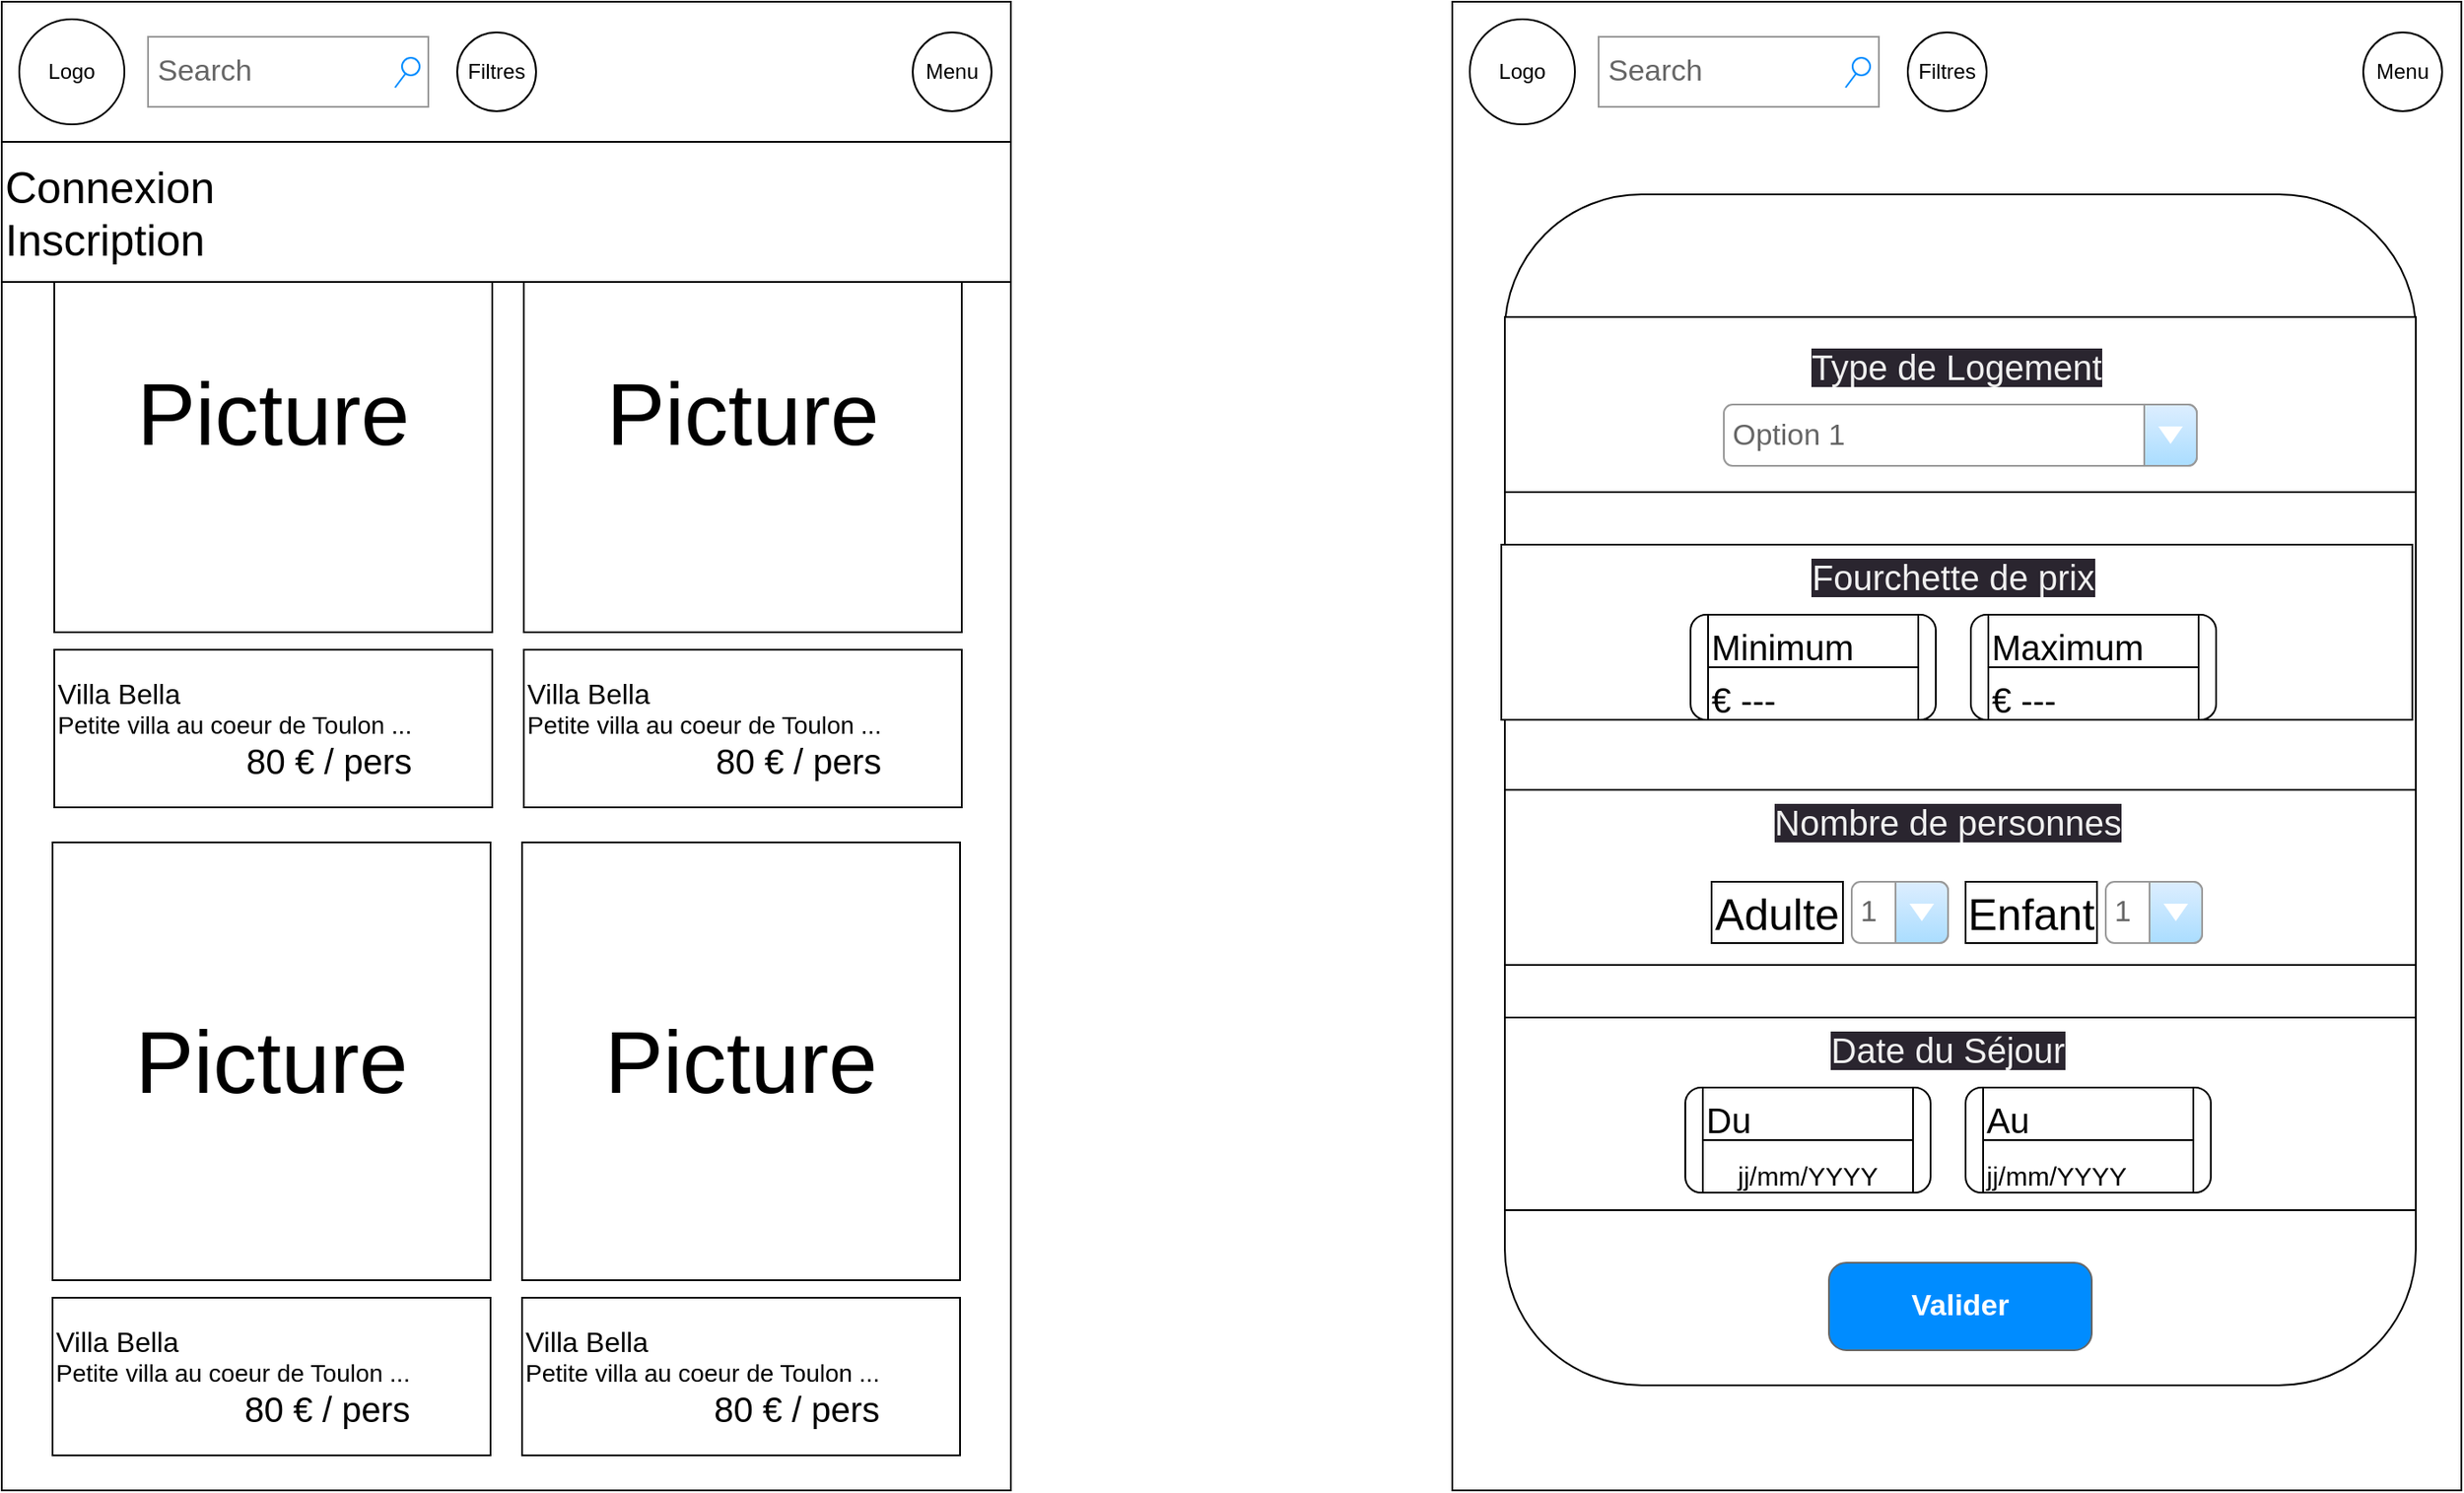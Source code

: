 <mxfile>
    <diagram id="I9FQbxelefLgMyFjd0UU" name="Page-1">
        <mxGraphModel dx="1191" dy="1558" grid="1" gridSize="10" guides="1" tooltips="1" connect="1" arrows="1" fold="1" page="1" pageScale="1" pageWidth="827" pageHeight="1169" math="0" shadow="0">
            <root>
                <mxCell id="0"/>
                <mxCell id="1" parent="0"/>
                <mxCell id="135" value="" style="swimlane;startSize=0;" vertex="1" parent="1">
                    <mxGeometry x="952" y="80" width="576" height="850" as="geometry"/>
                </mxCell>
                <mxCell id="136" value="" style="rounded=0;whiteSpace=wrap;html=1;" vertex="1" parent="135">
                    <mxGeometry width="360" height="80" as="geometry"/>
                </mxCell>
                <mxCell id="137" value="" style="rounded=0;whiteSpace=wrap;html=1;" vertex="1" parent="135">
                    <mxGeometry width="576" height="850" as="geometry"/>
                </mxCell>
                <mxCell id="138" value="Search" style="strokeWidth=1;shadow=0;dashed=0;align=center;html=1;shape=mxgraph.mockup.forms.searchBox;strokeColor=#999999;mainText=;strokeColor2=#008cff;fontColor=#666666;fontSize=17;align=left;spacingLeft=3;" vertex="1" parent="135">
                    <mxGeometry x="83.5" y="20" width="160" height="40" as="geometry"/>
                </mxCell>
                <mxCell id="139" value="Menu" style="ellipse;whiteSpace=wrap;html=1;aspect=fixed;" vertex="1" parent="135">
                    <mxGeometry x="520" y="17.5" width="45" height="45" as="geometry"/>
                </mxCell>
                <mxCell id="140" value="Filtres" style="ellipse;whiteSpace=wrap;html=1;aspect=fixed;" vertex="1" parent="135">
                    <mxGeometry x="260" y="17.5" width="45" height="45" as="geometry"/>
                </mxCell>
                <mxCell id="141" value="Logo" style="ellipse;whiteSpace=wrap;html=1;" vertex="1" parent="135">
                    <mxGeometry x="10" y="10" width="60" height="60" as="geometry"/>
                </mxCell>
                <mxCell id="143" value="&lt;div style=&quot;text-align: justify; font-size: 16px;&quot;&gt;Villa Bella&lt;/div&gt;&lt;div style=&quot;text-align: justify; font-size: 14px;&quot;&gt;&lt;span style=&quot;background-color: initial;&quot;&gt;&lt;font style=&quot;font-size: 14px;&quot;&gt;Petite villa au coeur de Toulon ...&lt;/font&gt;&lt;/span&gt;&lt;/div&gt;&lt;div style=&quot;text-align: right;&quot;&gt;&lt;span style=&quot;font-size: 20px;&quot;&gt;80 € / pers&lt;/span&gt;&lt;/div&gt;" style="rounded=0;whiteSpace=wrap;html=1;align=left;" vertex="1" parent="135">
                    <mxGeometry x="30" y="370" width="250" height="90" as="geometry"/>
                </mxCell>
                <mxCell id="195" value="&lt;font style=&quot;font-size: 50px;&quot;&gt;Picture&lt;/font&gt;" style="whiteSpace=wrap;html=1;aspect=fixed;fontSize=20;" vertex="1" parent="135">
                    <mxGeometry x="30" y="110" width="250" height="250" as="geometry"/>
                </mxCell>
                <mxCell id="196" value="&lt;div style=&quot;text-align: justify; font-size: 16px;&quot;&gt;Villa Bella&lt;/div&gt;&lt;div style=&quot;text-align: justify; font-size: 14px;&quot;&gt;&lt;span style=&quot;background-color: initial;&quot;&gt;&lt;font style=&quot;font-size: 14px;&quot;&gt;Petite villa au coeur de Toulon ...&lt;/font&gt;&lt;/span&gt;&lt;/div&gt;&lt;div style=&quot;text-align: right;&quot;&gt;&lt;span style=&quot;font-size: 20px;&quot;&gt;80 € / pers&lt;/span&gt;&lt;/div&gt;" style="rounded=0;whiteSpace=wrap;html=1;align=left;" vertex="1" parent="135">
                    <mxGeometry x="298" y="370" width="250" height="90" as="geometry"/>
                </mxCell>
                <mxCell id="197" value="&lt;font style=&quot;font-size: 50px;&quot;&gt;Picture&lt;/font&gt;" style="whiteSpace=wrap;html=1;aspect=fixed;fontSize=20;" vertex="1" parent="135">
                    <mxGeometry x="298" y="110" width="250" height="250" as="geometry"/>
                </mxCell>
                <mxCell id="198" value="&lt;div style=&quot;text-align: justify; font-size: 16px;&quot;&gt;Villa Bella&lt;/div&gt;&lt;div style=&quot;text-align: justify; font-size: 14px;&quot;&gt;&lt;span style=&quot;background-color: initial;&quot;&gt;&lt;font style=&quot;font-size: 14px;&quot;&gt;Petite villa au coeur de Toulon ...&lt;/font&gt;&lt;/span&gt;&lt;/div&gt;&lt;div style=&quot;text-align: right;&quot;&gt;&lt;span style=&quot;font-size: 20px;&quot;&gt;80 € / pers&lt;/span&gt;&lt;/div&gt;" style="rounded=0;whiteSpace=wrap;html=1;align=left;" vertex="1" parent="135">
                    <mxGeometry x="29" y="740" width="250" height="90" as="geometry"/>
                </mxCell>
                <mxCell id="199" value="&lt;font style=&quot;font-size: 50px;&quot;&gt;Picture&lt;/font&gt;" style="whiteSpace=wrap;html=1;aspect=fixed;fontSize=20;" vertex="1" parent="135">
                    <mxGeometry x="29" y="480" width="250" height="250" as="geometry"/>
                </mxCell>
                <mxCell id="200" value="&lt;div style=&quot;text-align: justify; font-size: 16px;&quot;&gt;Villa Bella&lt;/div&gt;&lt;div style=&quot;text-align: justify; font-size: 14px;&quot;&gt;&lt;span style=&quot;background-color: initial;&quot;&gt;&lt;font style=&quot;font-size: 14px;&quot;&gt;Petite villa au coeur de Toulon ...&lt;/font&gt;&lt;/span&gt;&lt;/div&gt;&lt;div style=&quot;text-align: right;&quot;&gt;&lt;span style=&quot;font-size: 20px;&quot;&gt;80 € / pers&lt;/span&gt;&lt;/div&gt;" style="rounded=0;whiteSpace=wrap;html=1;align=left;" vertex="1" parent="135">
                    <mxGeometry x="297" y="740" width="250" height="90" as="geometry"/>
                </mxCell>
                <mxCell id="201" value="&lt;font style=&quot;font-size: 50px;&quot;&gt;Picture&lt;/font&gt;" style="whiteSpace=wrap;html=1;aspect=fixed;fontSize=20;" vertex="1" parent="135">
                    <mxGeometry x="297" y="480" width="250" height="250" as="geometry"/>
                </mxCell>
                <mxCell id="150" value="&lt;font style=&quot;font-size: 25px;&quot;&gt;Connexion&lt;br&gt;Inscription&lt;/font&gt;" style="rounded=0;whiteSpace=wrap;html=1;align=left;" vertex="1" parent="135">
                    <mxGeometry y="80" width="576" height="80" as="geometry"/>
                </mxCell>
                <mxCell id="151" value="" style="swimlane;startSize=0;" vertex="1" parent="1">
                    <mxGeometry x="1780" y="80" width="576" height="850" as="geometry"/>
                </mxCell>
                <mxCell id="152" value="" style="rounded=0;whiteSpace=wrap;html=1;" vertex="1" parent="151">
                    <mxGeometry width="360" height="80" as="geometry"/>
                </mxCell>
                <mxCell id="153" value="" style="rounded=0;whiteSpace=wrap;html=1;" vertex="1" parent="151">
                    <mxGeometry width="576" height="850" as="geometry"/>
                </mxCell>
                <mxCell id="154" value="Search" style="strokeWidth=1;shadow=0;dashed=0;align=center;html=1;shape=mxgraph.mockup.forms.searchBox;strokeColor=#999999;mainText=;strokeColor2=#008cff;fontColor=#666666;fontSize=17;align=left;spacingLeft=3;" vertex="1" parent="151">
                    <mxGeometry x="83.5" y="20" width="160" height="40" as="geometry"/>
                </mxCell>
                <mxCell id="155" value="Menu" style="ellipse;whiteSpace=wrap;html=1;aspect=fixed;" vertex="1" parent="151">
                    <mxGeometry x="520" y="17.5" width="45" height="45" as="geometry"/>
                </mxCell>
                <mxCell id="156" value="Filtres" style="ellipse;whiteSpace=wrap;html=1;aspect=fixed;" vertex="1" parent="151">
                    <mxGeometry x="260" y="17.5" width="45" height="45" as="geometry"/>
                </mxCell>
                <mxCell id="157" value="Logo" style="ellipse;whiteSpace=wrap;html=1;" vertex="1" parent="151">
                    <mxGeometry x="10" y="10" width="60" height="60" as="geometry"/>
                </mxCell>
                <mxCell id="159" value="&lt;div style=&quot;text-align: justify; font-size: 16px;&quot;&gt;Villa Bella&lt;/div&gt;&lt;div style=&quot;text-align: justify; font-size: 14px;&quot;&gt;&lt;span style=&quot;background-color: initial;&quot;&gt;&lt;font style=&quot;font-size: 14px;&quot;&gt;Petite villa au coeur de Toulon ...&lt;/font&gt;&lt;/span&gt;&lt;/div&gt;&lt;div style=&quot;text-align: right;&quot;&gt;&lt;span style=&quot;font-size: 20px;&quot;&gt;80 € / pers&lt;/span&gt;&lt;/div&gt;" style="rounded=0;whiteSpace=wrap;html=1;align=left;" vertex="1" parent="151">
                    <mxGeometry x="30" y="420" width="250" height="90" as="geometry"/>
                </mxCell>
                <mxCell id="161" value="&lt;div style=&quot;text-align: justify; font-size: 16px;&quot;&gt;Villa Bella&lt;/div&gt;&lt;div style=&quot;text-align: justify; font-size: 14px;&quot;&gt;&lt;span style=&quot;background-color: initial;&quot;&gt;&lt;font style=&quot;font-size: 14px;&quot;&gt;Petite villa au coeur de Toulon ...&lt;/font&gt;&lt;/span&gt;&lt;/div&gt;&lt;div style=&quot;text-align: right;&quot;&gt;&lt;span style=&quot;font-size: 20px;&quot;&gt;80 € / pers&lt;/span&gt;&lt;/div&gt;" style="rounded=0;whiteSpace=wrap;html=1;align=left;" vertex="1" parent="151">
                    <mxGeometry x="300" y="420" width="250" height="90" as="geometry"/>
                </mxCell>
                <mxCell id="167" value="" style="rounded=1;whiteSpace=wrap;html=1;fontSize=50;" vertex="1" parent="151">
                    <mxGeometry x="30" y="110" width="520" height="680" as="geometry"/>
                </mxCell>
                <mxCell id="168" value="&lt;p style=&quot;line-height: 50%;&quot;&gt;&lt;br&gt;&lt;/p&gt;" style="rounded=0;whiteSpace=wrap;html=1;fontSize=50;" vertex="1" parent="151">
                    <mxGeometry x="28" y="310" width="520" height="100" as="geometry"/>
                </mxCell>
                <mxCell id="169" value="" style="rounded=1;whiteSpace=wrap;html=1;fontSize=30;" vertex="1" parent="151">
                    <mxGeometry x="136" y="350" width="140" height="60" as="geometry"/>
                </mxCell>
                <mxCell id="170" value="&lt;font style=&quot;font-size: 20px;&quot;&gt;€ ---&lt;/font&gt;" style="rounded=0;whiteSpace=wrap;html=1;fontSize=30;align=left;" vertex="1" parent="151">
                    <mxGeometry x="146" y="380" width="120" height="30" as="geometry"/>
                </mxCell>
                <mxCell id="171" value="&lt;font style=&quot;font-size: 20px;&quot;&gt;Minimum&lt;/font&gt;" style="rounded=0;whiteSpace=wrap;html=1;fontSize=30;align=left;" vertex="1" parent="151">
                    <mxGeometry x="146" y="350" width="120" height="30" as="geometry"/>
                </mxCell>
                <mxCell id="172" value="" style="rounded=1;whiteSpace=wrap;html=1;fontSize=30;" vertex="1" parent="151">
                    <mxGeometry x="296" y="350" width="140" height="60" as="geometry"/>
                </mxCell>
                <mxCell id="173" value="&lt;font style=&quot;font-size: 20px;&quot;&gt;€ ---&lt;/font&gt;" style="rounded=0;whiteSpace=wrap;html=1;fontSize=30;align=left;" vertex="1" parent="151">
                    <mxGeometry x="306" y="380" width="120" height="30" as="geometry"/>
                </mxCell>
                <mxCell id="174" value="&lt;font style=&quot;font-size: 20px;&quot;&gt;Maximum&lt;/font&gt;" style="rounded=0;whiteSpace=wrap;html=1;fontSize=30;align=left;" vertex="1" parent="151">
                    <mxGeometry x="306" y="350" width="120" height="30" as="geometry"/>
                </mxCell>
                <mxCell id="175" value="&lt;p style=&quot;line-height: 50%;&quot;&gt;&lt;br&gt;&lt;/p&gt;" style="rounded=0;whiteSpace=wrap;html=1;fontSize=50;" vertex="1" parent="151">
                    <mxGeometry x="30" y="180" width="520" height="100" as="geometry"/>
                </mxCell>
                <mxCell id="176" value="Option 1" style="strokeWidth=1;shadow=0;dashed=0;align=center;html=1;shape=mxgraph.mockup.forms.comboBox;strokeColor=#999999;fillColor=#ddeeff;align=left;fillColor2=#aaddff;mainText=;fontColor=#666666;fontSize=17;spacingLeft=3;" vertex="1" parent="151">
                    <mxGeometry x="155" y="230" width="270" height="35" as="geometry"/>
                </mxCell>
                <mxCell id="177" value="&lt;p style=&quot;line-height: 50%;&quot;&gt;&lt;br&gt;&lt;/p&gt;" style="rounded=0;whiteSpace=wrap;html=1;fontSize=50;" vertex="1" parent="151">
                    <mxGeometry x="30" y="490" width="300" height="60" as="geometry"/>
                </mxCell>
                <mxCell id="178" value="" style="rounded=0;whiteSpace=wrap;html=1;fontSize=20;" vertex="1" parent="151">
                    <mxGeometry x="30" y="450" width="520" height="100" as="geometry"/>
                </mxCell>
                <mxCell id="179" value="1" style="strokeWidth=1;shadow=0;dashed=0;align=center;html=1;shape=mxgraph.mockup.forms.comboBox;strokeColor=#999999;fillColor=#ddeeff;align=left;fillColor2=#aaddff;mainText=;fontColor=#666666;fontSize=17;spacingLeft=3;" vertex="1" parent="151">
                    <mxGeometry x="228" y="502.5" width="55" height="35" as="geometry"/>
                </mxCell>
                <mxCell id="180" value="Adulte" style="rounded=0;whiteSpace=wrap;html=1;fontSize=25;" vertex="1" parent="151">
                    <mxGeometry x="148" y="502.5" width="75" height="35" as="geometry"/>
                </mxCell>
                <mxCell id="181" value="1" style="strokeWidth=1;shadow=0;dashed=0;align=center;html=1;shape=mxgraph.mockup.forms.comboBox;strokeColor=#999999;fillColor=#ddeeff;align=left;fillColor2=#aaddff;mainText=;fontColor=#666666;fontSize=17;spacingLeft=3;" vertex="1" parent="151">
                    <mxGeometry x="373" y="502.5" width="55" height="35" as="geometry"/>
                </mxCell>
                <mxCell id="182" value="Enfant" style="rounded=0;whiteSpace=wrap;html=1;fontSize=25;" vertex="1" parent="151">
                    <mxGeometry x="293" y="502.5" width="75" height="35" as="geometry"/>
                </mxCell>
                <mxCell id="183" value="&lt;p style=&quot;line-height: 50%;&quot;&gt;&lt;br&gt;&lt;/p&gt;" style="rounded=0;whiteSpace=wrap;html=1;fontSize=50;" vertex="1" parent="151">
                    <mxGeometry x="30" y="580" width="520" height="110" as="geometry"/>
                </mxCell>
                <mxCell id="184" value="" style="rounded=1;whiteSpace=wrap;html=1;fontSize=30;" vertex="1" parent="151">
                    <mxGeometry x="133" y="620" width="140" height="60" as="geometry"/>
                </mxCell>
                <mxCell id="185" value="&lt;font style=&quot;font-size: 15px;&quot;&gt;jj/mm/YYYY&lt;/font&gt;" style="rounded=0;whiteSpace=wrap;html=1;fontSize=30;align=center;" vertex="1" parent="151">
                    <mxGeometry x="143" y="650" width="120" height="30" as="geometry"/>
                </mxCell>
                <mxCell id="186" value="&lt;font style=&quot;font-size: 20px;&quot;&gt;Du&lt;/font&gt;" style="rounded=0;whiteSpace=wrap;html=1;fontSize=30;align=left;" vertex="1" parent="151">
                    <mxGeometry x="143" y="620" width="120" height="30" as="geometry"/>
                </mxCell>
                <mxCell id="187" value="" style="rounded=1;whiteSpace=wrap;html=1;fontSize=30;" vertex="1" parent="151">
                    <mxGeometry x="293" y="620" width="140" height="60" as="geometry"/>
                </mxCell>
                <mxCell id="188" value="&lt;div style=&quot;text-align: center;&quot;&gt;&lt;span style=&quot;background-color: initial;&quot;&gt;&lt;font style=&quot;font-size: 15px;&quot;&gt;jj/mm/YYYY&lt;/font&gt;&lt;/span&gt;&lt;/div&gt;" style="rounded=0;whiteSpace=wrap;html=1;fontSize=30;align=left;" vertex="1" parent="151">
                    <mxGeometry x="303" y="650" width="120" height="30" as="geometry"/>
                </mxCell>
                <mxCell id="189" value="&lt;font style=&quot;font-size: 20px;&quot;&gt;Au&lt;/font&gt;" style="rounded=0;whiteSpace=wrap;html=1;fontSize=30;align=left;" vertex="1" parent="151">
                    <mxGeometry x="303" y="620" width="120" height="30" as="geometry"/>
                </mxCell>
                <mxCell id="190" value="Valider" style="strokeWidth=1;shadow=0;dashed=0;align=center;html=1;shape=mxgraph.mockup.buttons.button;strokeColor=#666666;fontColor=#ffffff;mainText=;buttonStyle=round;fontSize=17;fontStyle=1;fillColor=#008cff;whiteSpace=wrap;" vertex="1" parent="151">
                    <mxGeometry x="215" y="720" width="150" height="50" as="geometry"/>
                </mxCell>
                <mxCell id="191" value="&lt;span style=&quot;color: rgb(240, 240, 240); font-family: Helvetica; font-size: 20px; font-style: normal; font-variant-ligatures: normal; font-variant-caps: normal; font-weight: 400; letter-spacing: normal; orphans: 2; text-indent: 0px; text-transform: none; widows: 2; word-spacing: 0px; -webkit-text-stroke-width: 0px; background-color: rgb(42, 37, 47); text-decoration-thickness: initial; text-decoration-style: initial; text-decoration-color: initial; float: none; display: inline !important;&quot;&gt;Fourchette de prix&lt;/span&gt;" style="text;whiteSpace=wrap;html=1;fontSize=20;align=center;" vertex="1" parent="151">
                    <mxGeometry x="191" y="310" width="190" height="30" as="geometry"/>
                </mxCell>
                <mxCell id="192" value="&lt;span style=&quot;color: rgb(240, 240, 240); font-family: Helvetica; font-size: 20px; font-style: normal; font-variant-ligatures: normal; font-variant-caps: normal; font-weight: 400; letter-spacing: normal; orphans: 2; text-indent: 0px; text-transform: none; widows: 2; word-spacing: 0px; -webkit-text-stroke-width: 0px; background-color: rgb(42, 37, 47); text-decoration-thickness: initial; text-decoration-style: initial; text-decoration-color: initial; float: none; display: inline !important;&quot;&gt;Nombre de personnes&lt;/span&gt;" style="text;whiteSpace=wrap;html=1;fontSize=15;align=center;" vertex="1" parent="151">
                    <mxGeometry x="168" y="450" width="230" height="30" as="geometry"/>
                </mxCell>
                <mxCell id="193" value="&lt;span style=&quot;color: rgb(240, 240, 240); font-family: Helvetica; font-size: 20px; font-style: normal; font-variant-ligatures: normal; font-variant-caps: normal; font-weight: 400; letter-spacing: normal; orphans: 2; text-indent: 0px; text-transform: none; widows: 2; word-spacing: 0px; -webkit-text-stroke-width: 0px; background-color: rgb(42, 37, 47); text-decoration-thickness: initial; text-decoration-style: initial; text-decoration-color: initial; float: none; display: inline !important;&quot;&gt;Date du Séjour&lt;/span&gt;" style="text;whiteSpace=wrap;html=1;fontSize=15;align=center;" vertex="1" parent="151">
                    <mxGeometry x="198" y="580" width="170" height="30" as="geometry"/>
                </mxCell>
                <mxCell id="194" value="&lt;span style=&quot;color: rgb(240, 240, 240); font-family: Helvetica; font-size: 20px; font-style: normal; font-variant-ligatures: normal; font-variant-caps: normal; font-weight: 400; letter-spacing: normal; orphans: 2; text-indent: 0px; text-transform: none; widows: 2; word-spacing: 0px; -webkit-text-stroke-width: 0px; background-color: rgb(42, 37, 47); text-decoration-thickness: initial; text-decoration-style: initial; text-decoration-color: initial; float: none; display: inline !important;&quot;&gt;Type de Logement&lt;/span&gt;" style="text;whiteSpace=wrap;html=1;fontSize=15;align=center;" vertex="1" parent="151">
                    <mxGeometry x="188" y="190" width="200" height="30" as="geometry"/>
                </mxCell>
            </root>
        </mxGraphModel>
    </diagram>
</mxfile>